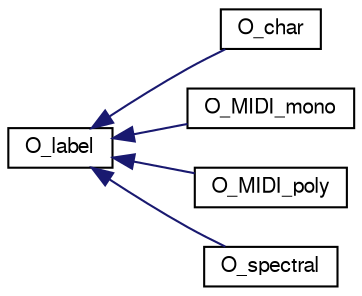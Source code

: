 digraph G
{
  bgcolor="transparent";
  edge [fontname="FreeSans",fontsize="10",labelfontname="FreeSans",labelfontsize="10"];
  node [fontname="FreeSans",fontsize="10",shape=record];
  rankdir=LR;
  Node1 [label="O_label",height=0.2,width=0.4,color="black",URL="$class_o__label.html",tooltip="Generic state of a data sequence."];
  Node1 -> Node2 [dir=back,color="midnightblue",fontsize="10",style="solid",fontname="FreeSans"];
  Node2 [label="O_char",height=0.2,width=0.4,color="black",URL="$class_o__char.html",tooltip="State of a letter sequence."];
  Node1 -> Node3 [dir=back,color="midnightblue",fontsize="10",style="solid",fontname="FreeSans"];
  Node3 [label="O_MIDI_mono",height=0.2,width=0.4,color="black",URL="$class_o___m_i_d_i__mono.html",tooltip="State of a monophonic MIDI sequence."];
  Node1 -> Node4 [dir=back,color="midnightblue",fontsize="10",style="solid",fontname="FreeSans"];
  Node4 [label="O_MIDI_poly",height=0.2,width=0.4,color="black",URL="$class_o___m_i_d_i__poly.html",tooltip="State of a polyphonic MIDI sequence."];
  Node1 -> Node5 [dir=back,color="midnightblue",fontsize="10",style="solid",fontname="FreeSans"];
  Node5 [label="O_spectral",height=0.2,width=0.4,color="black",URL="$class_o__spectral.html",tooltip="State of a spectral sequence."];
}
